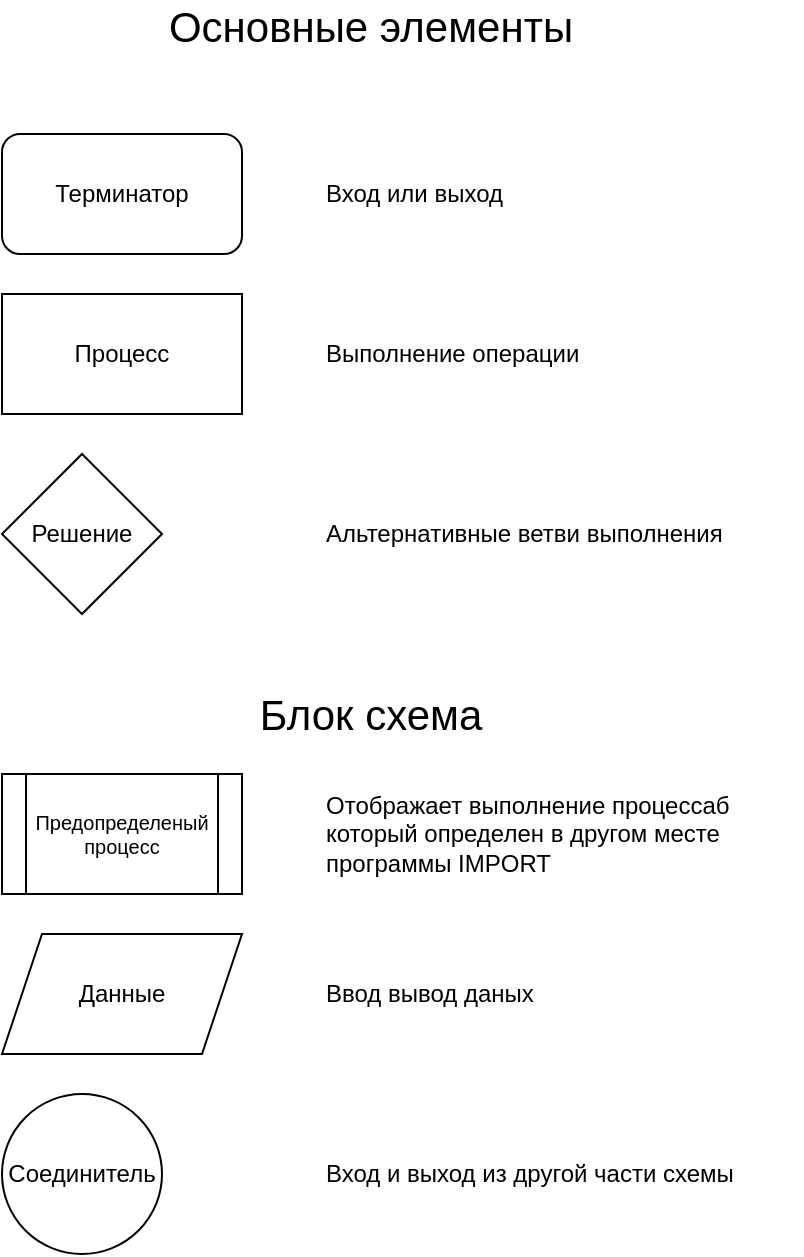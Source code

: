 <mxfile version="13.10.0" type="embed">
    <diagram id="UQ-3sxnPvoIQj1sffOtu" name="Страница 1">
        <mxGraphModel dx="838" dy="649" grid="1" gridSize="10" guides="1" tooltips="1" connect="1" arrows="1" fold="1" page="0" pageScale="1" pageWidth="827" pageHeight="1169" math="0" shadow="0">
            <root>
                <mxCell id="0"/>
                <mxCell id="1" parent="0"/>
                <mxCell id="bf-oWtXfWMjx6xsBMpCj-1" value="Терминатор" style="rounded=1;whiteSpace=wrap;html=1;" parent="1" vertex="1">
                    <mxGeometry x="120" y="80" width="120" height="60" as="geometry"/>
                </mxCell>
                <mxCell id="2" value="Вход или выход" style="text;html=1;strokeColor=none;fillColor=none;align=left;verticalAlign=middle;whiteSpace=wrap;rounded=0;" vertex="1" parent="1">
                    <mxGeometry x="280" y="100" width="240" height="20" as="geometry"/>
                </mxCell>
                <mxCell id="3" value="Процесс" style="rounded=0;whiteSpace=wrap;html=1;align=center;" vertex="1" parent="1">
                    <mxGeometry x="120" y="160" width="120" height="60" as="geometry"/>
                </mxCell>
                <mxCell id="4" value="Выполнение операции" style="text;html=1;strokeColor=none;fillColor=none;align=left;verticalAlign=middle;whiteSpace=wrap;rounded=0;" vertex="1" parent="1">
                    <mxGeometry x="280" y="180" width="240" height="20" as="geometry"/>
                </mxCell>
                <mxCell id="5" value="Решение" style="rhombus;whiteSpace=wrap;html=1;align=center;" vertex="1" parent="1">
                    <mxGeometry x="120" y="240" width="80" height="80" as="geometry"/>
                </mxCell>
                <mxCell id="6" value="Альтернативные ветви выполнения" style="text;html=1;strokeColor=none;fillColor=none;align=left;verticalAlign=middle;whiteSpace=wrap;rounded=0;" vertex="1" parent="1">
                    <mxGeometry x="280" y="270" width="240" height="20" as="geometry"/>
                </mxCell>
                <mxCell id="7" value="Основные элементы" style="text;html=1;strokeColor=none;fillColor=none;align=center;verticalAlign=middle;whiteSpace=wrap;rounded=0;sketch=0;fontSize=21;" vertex="1" parent="1">
                    <mxGeometry x="152" y="16" width="305" height="20" as="geometry"/>
                </mxCell>
                <mxCell id="9" value="Блок схема" style="text;html=1;strokeColor=none;fillColor=none;align=center;verticalAlign=middle;whiteSpace=wrap;rounded=0;sketch=0;fontSize=21;" vertex="1" parent="1">
                    <mxGeometry x="152" y="360" width="305" height="20" as="geometry"/>
                </mxCell>
                <mxCell id="10" value="Предопределеный процесс" style="shape=process;whiteSpace=wrap;html=1;backgroundOutline=1;rounded=0;sketch=0;fontSize=10;" vertex="1" parent="1">
                    <mxGeometry x="120" y="400" width="120" height="60" as="geometry"/>
                </mxCell>
                <mxCell id="11" value="Отображает выполнение процессаб который определен в другом месте программы IMPORT" style="text;html=1;strokeColor=none;fillColor=none;align=left;verticalAlign=middle;whiteSpace=wrap;rounded=0;" vertex="1" parent="1">
                    <mxGeometry x="280" y="420" width="240" height="20" as="geometry"/>
                </mxCell>
                <mxCell id="12" value="Данные" style="shape=parallelogram;perimeter=parallelogramPerimeter;whiteSpace=wrap;html=1;fixedSize=1;rounded=0;sketch=0;fontSize=12;" vertex="1" parent="1">
                    <mxGeometry x="120" y="480" width="120" height="60" as="geometry"/>
                </mxCell>
                <mxCell id="13" value="Ввод вывод даных" style="text;html=1;strokeColor=none;fillColor=none;align=left;verticalAlign=middle;whiteSpace=wrap;rounded=0;" vertex="1" parent="1">
                    <mxGeometry x="280" y="500" width="240" height="20" as="geometry"/>
                </mxCell>
                <mxCell id="14" value="Соединитель" style="ellipse;whiteSpace=wrap;html=1;aspect=fixed;rounded=0;sketch=0;fontSize=12;" vertex="1" parent="1">
                    <mxGeometry x="120" y="560" width="80" height="80" as="geometry"/>
                </mxCell>
                <mxCell id="15" value="Вход и выход из другой части схемы" style="text;html=1;strokeColor=none;fillColor=none;align=left;verticalAlign=middle;whiteSpace=wrap;rounded=0;" vertex="1" parent="1">
                    <mxGeometry x="280" y="590" width="240" height="20" as="geometry"/>
                </mxCell>
            </root>
        </mxGraphModel>
    </diagram>
</mxfile>
